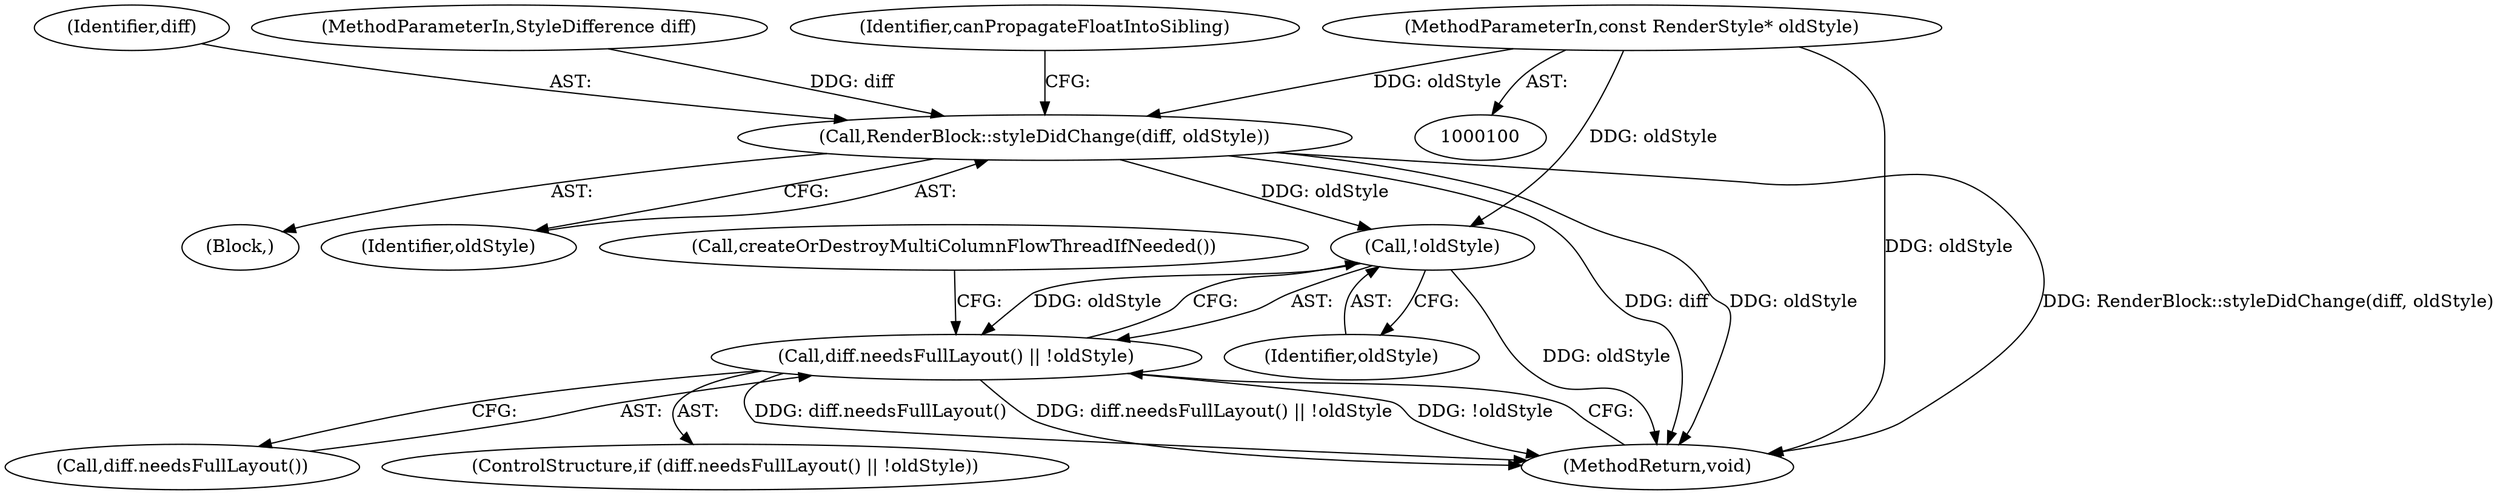 digraph "0_Chrome_b2b21468c1f7f08b30a7c1755316f6026c50eb2a_2@pointer" {
"1000102" [label="(MethodParameterIn,const RenderStyle* oldStyle)"];
"1000104" [label="(Call,RenderBlock::styleDidChange(diff, oldStyle))"];
"1000189" [label="(Call,!oldStyle)"];
"1000187" [label="(Call,diff.needsFullLayout() || !oldStyle)"];
"1000192" [label="(MethodReturn,void)"];
"1000104" [label="(Call,RenderBlock::styleDidChange(diff, oldStyle))"];
"1000189" [label="(Call,!oldStyle)"];
"1000187" [label="(Call,diff.needsFullLayout() || !oldStyle)"];
"1000191" [label="(Call,createOrDestroyMultiColumnFlowThreadIfNeeded())"];
"1000103" [label="(Block,)"];
"1000109" [label="(Identifier,canPropagateFloatIntoSibling)"];
"1000186" [label="(ControlStructure,if (diff.needsFullLayout() || !oldStyle))"];
"1000102" [label="(MethodParameterIn,const RenderStyle* oldStyle)"];
"1000188" [label="(Call,diff.needsFullLayout())"];
"1000190" [label="(Identifier,oldStyle)"];
"1000105" [label="(Identifier,diff)"];
"1000106" [label="(Identifier,oldStyle)"];
"1000101" [label="(MethodParameterIn,StyleDifference diff)"];
"1000102" -> "1000100"  [label="AST: "];
"1000102" -> "1000192"  [label="DDG: oldStyle"];
"1000102" -> "1000104"  [label="DDG: oldStyle"];
"1000102" -> "1000189"  [label="DDG: oldStyle"];
"1000104" -> "1000103"  [label="AST: "];
"1000104" -> "1000106"  [label="CFG: "];
"1000105" -> "1000104"  [label="AST: "];
"1000106" -> "1000104"  [label="AST: "];
"1000109" -> "1000104"  [label="CFG: "];
"1000104" -> "1000192"  [label="DDG: RenderBlock::styleDidChange(diff, oldStyle)"];
"1000104" -> "1000192"  [label="DDG: diff"];
"1000104" -> "1000192"  [label="DDG: oldStyle"];
"1000101" -> "1000104"  [label="DDG: diff"];
"1000104" -> "1000189"  [label="DDG: oldStyle"];
"1000189" -> "1000187"  [label="AST: "];
"1000189" -> "1000190"  [label="CFG: "];
"1000190" -> "1000189"  [label="AST: "];
"1000187" -> "1000189"  [label="CFG: "];
"1000189" -> "1000192"  [label="DDG: oldStyle"];
"1000189" -> "1000187"  [label="DDG: oldStyle"];
"1000187" -> "1000186"  [label="AST: "];
"1000187" -> "1000188"  [label="CFG: "];
"1000188" -> "1000187"  [label="AST: "];
"1000191" -> "1000187"  [label="CFG: "];
"1000192" -> "1000187"  [label="CFG: "];
"1000187" -> "1000192"  [label="DDG: diff.needsFullLayout()"];
"1000187" -> "1000192"  [label="DDG: diff.needsFullLayout() || !oldStyle"];
"1000187" -> "1000192"  [label="DDG: !oldStyle"];
}
